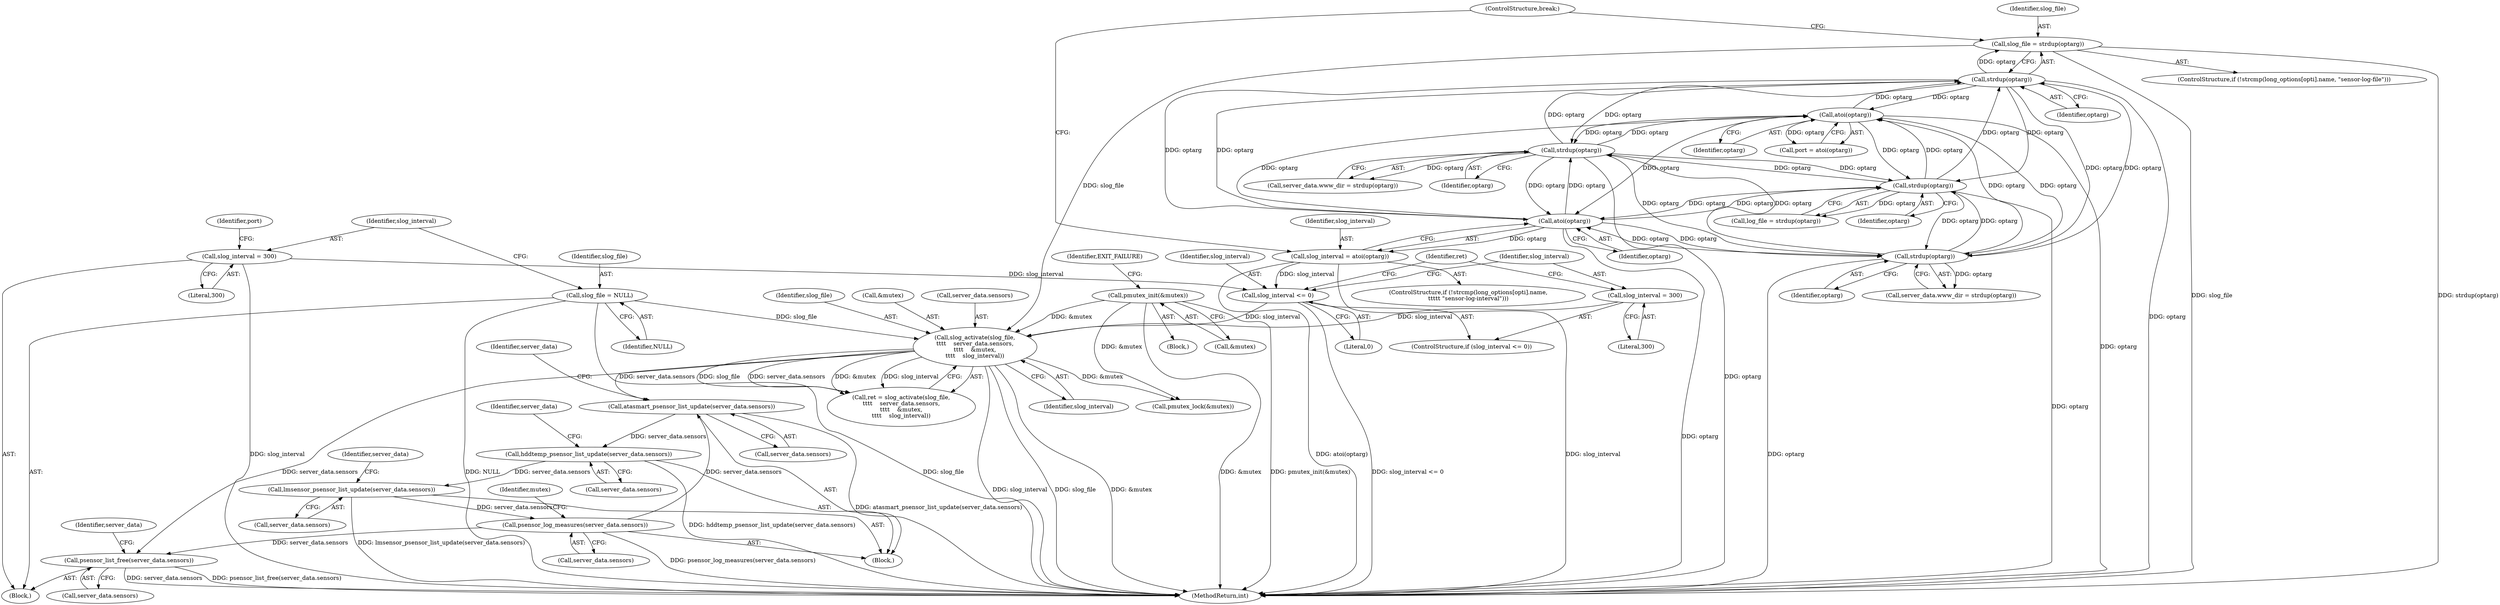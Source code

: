 digraph "0_wpitchoune_8b10426dcc0246c1712a99460dd470dcb1cc4d9c_0@API" {
"1000395" [label="(Call,psensor_list_free(server_data.sensors))"];
"1000341" [label="(Call,slog_activate(slog_file,\n\t\t\t\t    server_data.sensors,\n\t\t\t\t    &mutex,\n\t\t\t\t    slog_interval))"];
"1000226" [label="(Call,slog_file = strdup(optarg))"];
"1000228" [label="(Call,strdup(optarg))"];
"1000186" [label="(Call,atoi(optarg))"];
"1000178" [label="(Call,strdup(optarg))"];
"1000213" [label="(Call,strdup(optarg))"];
"1000242" [label="(Call,atoi(optarg))"];
"1000201" [label="(Call,strdup(optarg))"];
"1000142" [label="(Call,slog_file = NULL)"];
"1000283" [label="(Call,pmutex_init(&mutex))"];
"1000333" [label="(Call,slog_interval <= 0)"];
"1000145" [label="(Call,slog_interval = 300)"];
"1000240" [label="(Call,slog_interval = atoi(optarg))"];
"1000336" [label="(Call,slog_interval = 300)"];
"1000383" [label="(Call,psensor_log_measures(server_data.sensors))"];
"1000379" [label="(Call,lmsensor_psensor_list_update(server_data.sensors))"];
"1000375" [label="(Call,hddtemp_psensor_list_update(server_data.sensors))"];
"1000371" [label="(Call,atasmart_psensor_list_update(server_data.sensors))"];
"1000372" [label="(Call,server_data.sensors)"];
"1000375" [label="(Call,hddtemp_psensor_list_update(server_data.sensors))"];
"1000358" [label="(Block,)"];
"1000337" [label="(Identifier,slog_interval)"];
"1000244" [label="(ControlStructure,break;)"];
"1000240" [label="(Call,slog_interval = atoi(optarg))"];
"1000334" [label="(Identifier,slog_interval)"];
"1000241" [label="(Identifier,slog_interval)"];
"1000377" [label="(Identifier,server_data)"];
"1000174" [label="(Call,server_data.www_dir = strdup(optarg))"];
"1000385" [label="(Identifier,server_data)"];
"1000187" [label="(Identifier,optarg)"];
"1000144" [label="(Identifier,NULL)"];
"1000335" [label="(Literal,0)"];
"1000333" [label="(Call,slog_interval <= 0)"];
"1000381" [label="(Identifier,server_data)"];
"1000371" [label="(Call,atasmart_psensor_list_update(server_data.sensors))"];
"1000178" [label="(Call,strdup(optarg))"];
"1000389" [label="(Identifier,mutex)"];
"1000346" [label="(Call,&mutex)"];
"1000359" [label="(Call,pmutex_lock(&mutex))"];
"1000184" [label="(Call,port = atoi(optarg))"];
"1000401" [label="(Identifier,server_data)"];
"1000186" [label="(Call,atoi(optarg))"];
"1000142" [label="(Call,slog_file = NULL)"];
"1000343" [label="(Call,server_data.sensors)"];
"1000214" [label="(Identifier,optarg)"];
"1000340" [label="(Identifier,ret)"];
"1000379" [label="(Call,lmsensor_psensor_list_update(server_data.sensors))"];
"1000380" [label="(Call,server_data.sensors)"];
"1000348" [label="(Identifier,slog_interval)"];
"1000384" [label="(Call,server_data.sensors)"];
"1000226" [label="(Call,slog_file = strdup(optarg))"];
"1000231" [label="(ControlStructure,if (!strcmp(long_options[opti].name,\n\t\t\t\t\t \"sensor-log-interval\")))"];
"1000229" [label="(Identifier,optarg)"];
"1000341" [label="(Call,slog_activate(slog_file,\n\t\t\t\t    server_data.sensors,\n\t\t\t\t    &mutex,\n\t\t\t\t    slog_interval))"];
"1000336" [label="(Call,slog_interval = 300)"];
"1000228" [label="(Call,strdup(optarg))"];
"1000202" [label="(Identifier,optarg)"];
"1000149" [label="(Identifier,port)"];
"1000217" [label="(ControlStructure,if (!strcmp(long_options[opti].name, \"sensor-log-file\")))"];
"1000227" [label="(Identifier,slog_file)"];
"1000283" [label="(Call,pmutex_init(&mutex))"];
"1000287" [label="(Identifier,EXIT_FAILURE)"];
"1000146" [label="(Identifier,slog_interval)"];
"1000211" [label="(Call,log_file = strdup(optarg))"];
"1000104" [label="(Block,)"];
"1000396" [label="(Call,server_data.sensors)"];
"1000395" [label="(Call,psensor_list_free(server_data.sensors))"];
"1000143" [label="(Identifier,slog_file)"];
"1000417" [label="(MethodReturn,int)"];
"1000342" [label="(Identifier,slog_file)"];
"1000243" [label="(Identifier,optarg)"];
"1000201" [label="(Call,strdup(optarg))"];
"1000167" [label="(Block,)"];
"1000332" [label="(ControlStructure,if (slog_interval <= 0))"];
"1000145" [label="(Call,slog_interval = 300)"];
"1000179" [label="(Identifier,optarg)"];
"1000147" [label="(Literal,300)"];
"1000339" [label="(Call,ret = slog_activate(slog_file,\n\t\t\t\t    server_data.sensors,\n\t\t\t\t    &mutex,\n\t\t\t\t    slog_interval))"];
"1000284" [label="(Call,&mutex)"];
"1000338" [label="(Literal,300)"];
"1000242" [label="(Call,atoi(optarg))"];
"1000197" [label="(Call,server_data.www_dir = strdup(optarg))"];
"1000213" [label="(Call,strdup(optarg))"];
"1000383" [label="(Call,psensor_log_measures(server_data.sensors))"];
"1000376" [label="(Call,server_data.sensors)"];
"1000395" -> "1000104"  [label="AST: "];
"1000395" -> "1000396"  [label="CFG: "];
"1000396" -> "1000395"  [label="AST: "];
"1000401" -> "1000395"  [label="CFG: "];
"1000395" -> "1000417"  [label="DDG: server_data.sensors"];
"1000395" -> "1000417"  [label="DDG: psensor_list_free(server_data.sensors)"];
"1000341" -> "1000395"  [label="DDG: server_data.sensors"];
"1000383" -> "1000395"  [label="DDG: server_data.sensors"];
"1000341" -> "1000339"  [label="AST: "];
"1000341" -> "1000348"  [label="CFG: "];
"1000342" -> "1000341"  [label="AST: "];
"1000343" -> "1000341"  [label="AST: "];
"1000346" -> "1000341"  [label="AST: "];
"1000348" -> "1000341"  [label="AST: "];
"1000339" -> "1000341"  [label="CFG: "];
"1000341" -> "1000417"  [label="DDG: slog_interval"];
"1000341" -> "1000417"  [label="DDG: slog_file"];
"1000341" -> "1000417"  [label="DDG: &mutex"];
"1000341" -> "1000339"  [label="DDG: slog_file"];
"1000341" -> "1000339"  [label="DDG: server_data.sensors"];
"1000341" -> "1000339"  [label="DDG: &mutex"];
"1000341" -> "1000339"  [label="DDG: slog_interval"];
"1000226" -> "1000341"  [label="DDG: slog_file"];
"1000142" -> "1000341"  [label="DDG: slog_file"];
"1000283" -> "1000341"  [label="DDG: &mutex"];
"1000333" -> "1000341"  [label="DDG: slog_interval"];
"1000336" -> "1000341"  [label="DDG: slog_interval"];
"1000341" -> "1000359"  [label="DDG: &mutex"];
"1000341" -> "1000371"  [label="DDG: server_data.sensors"];
"1000226" -> "1000217"  [label="AST: "];
"1000226" -> "1000228"  [label="CFG: "];
"1000227" -> "1000226"  [label="AST: "];
"1000228" -> "1000226"  [label="AST: "];
"1000244" -> "1000226"  [label="CFG: "];
"1000226" -> "1000417"  [label="DDG: slog_file"];
"1000226" -> "1000417"  [label="DDG: strdup(optarg)"];
"1000228" -> "1000226"  [label="DDG: optarg"];
"1000228" -> "1000229"  [label="CFG: "];
"1000229" -> "1000228"  [label="AST: "];
"1000228" -> "1000417"  [label="DDG: optarg"];
"1000228" -> "1000178"  [label="DDG: optarg"];
"1000228" -> "1000186"  [label="DDG: optarg"];
"1000228" -> "1000201"  [label="DDG: optarg"];
"1000228" -> "1000213"  [label="DDG: optarg"];
"1000186" -> "1000228"  [label="DDG: optarg"];
"1000178" -> "1000228"  [label="DDG: optarg"];
"1000213" -> "1000228"  [label="DDG: optarg"];
"1000242" -> "1000228"  [label="DDG: optarg"];
"1000201" -> "1000228"  [label="DDG: optarg"];
"1000228" -> "1000242"  [label="DDG: optarg"];
"1000186" -> "1000184"  [label="AST: "];
"1000186" -> "1000187"  [label="CFG: "];
"1000187" -> "1000186"  [label="AST: "];
"1000184" -> "1000186"  [label="CFG: "];
"1000186" -> "1000417"  [label="DDG: optarg"];
"1000186" -> "1000178"  [label="DDG: optarg"];
"1000186" -> "1000184"  [label="DDG: optarg"];
"1000178" -> "1000186"  [label="DDG: optarg"];
"1000213" -> "1000186"  [label="DDG: optarg"];
"1000242" -> "1000186"  [label="DDG: optarg"];
"1000201" -> "1000186"  [label="DDG: optarg"];
"1000186" -> "1000201"  [label="DDG: optarg"];
"1000186" -> "1000213"  [label="DDG: optarg"];
"1000186" -> "1000242"  [label="DDG: optarg"];
"1000178" -> "1000174"  [label="AST: "];
"1000178" -> "1000179"  [label="CFG: "];
"1000179" -> "1000178"  [label="AST: "];
"1000174" -> "1000178"  [label="CFG: "];
"1000178" -> "1000417"  [label="DDG: optarg"];
"1000178" -> "1000174"  [label="DDG: optarg"];
"1000213" -> "1000178"  [label="DDG: optarg"];
"1000242" -> "1000178"  [label="DDG: optarg"];
"1000201" -> "1000178"  [label="DDG: optarg"];
"1000178" -> "1000201"  [label="DDG: optarg"];
"1000178" -> "1000213"  [label="DDG: optarg"];
"1000178" -> "1000242"  [label="DDG: optarg"];
"1000213" -> "1000211"  [label="AST: "];
"1000213" -> "1000214"  [label="CFG: "];
"1000214" -> "1000213"  [label="AST: "];
"1000211" -> "1000213"  [label="CFG: "];
"1000213" -> "1000417"  [label="DDG: optarg"];
"1000213" -> "1000201"  [label="DDG: optarg"];
"1000213" -> "1000211"  [label="DDG: optarg"];
"1000242" -> "1000213"  [label="DDG: optarg"];
"1000201" -> "1000213"  [label="DDG: optarg"];
"1000213" -> "1000242"  [label="DDG: optarg"];
"1000242" -> "1000240"  [label="AST: "];
"1000242" -> "1000243"  [label="CFG: "];
"1000243" -> "1000242"  [label="AST: "];
"1000240" -> "1000242"  [label="CFG: "];
"1000242" -> "1000417"  [label="DDG: optarg"];
"1000242" -> "1000201"  [label="DDG: optarg"];
"1000242" -> "1000240"  [label="DDG: optarg"];
"1000201" -> "1000242"  [label="DDG: optarg"];
"1000201" -> "1000197"  [label="AST: "];
"1000201" -> "1000202"  [label="CFG: "];
"1000202" -> "1000201"  [label="AST: "];
"1000197" -> "1000201"  [label="CFG: "];
"1000201" -> "1000417"  [label="DDG: optarg"];
"1000201" -> "1000197"  [label="DDG: optarg"];
"1000142" -> "1000104"  [label="AST: "];
"1000142" -> "1000144"  [label="CFG: "];
"1000143" -> "1000142"  [label="AST: "];
"1000144" -> "1000142"  [label="AST: "];
"1000146" -> "1000142"  [label="CFG: "];
"1000142" -> "1000417"  [label="DDG: NULL"];
"1000142" -> "1000417"  [label="DDG: slog_file"];
"1000283" -> "1000167"  [label="AST: "];
"1000283" -> "1000284"  [label="CFG: "];
"1000284" -> "1000283"  [label="AST: "];
"1000287" -> "1000283"  [label="CFG: "];
"1000283" -> "1000417"  [label="DDG: &mutex"];
"1000283" -> "1000417"  [label="DDG: pmutex_init(&mutex)"];
"1000283" -> "1000359"  [label="DDG: &mutex"];
"1000333" -> "1000332"  [label="AST: "];
"1000333" -> "1000335"  [label="CFG: "];
"1000334" -> "1000333"  [label="AST: "];
"1000335" -> "1000333"  [label="AST: "];
"1000337" -> "1000333"  [label="CFG: "];
"1000340" -> "1000333"  [label="CFG: "];
"1000333" -> "1000417"  [label="DDG: slog_interval <= 0"];
"1000145" -> "1000333"  [label="DDG: slog_interval"];
"1000240" -> "1000333"  [label="DDG: slog_interval"];
"1000145" -> "1000104"  [label="AST: "];
"1000145" -> "1000147"  [label="CFG: "];
"1000146" -> "1000145"  [label="AST: "];
"1000147" -> "1000145"  [label="AST: "];
"1000149" -> "1000145"  [label="CFG: "];
"1000145" -> "1000417"  [label="DDG: slog_interval"];
"1000240" -> "1000231"  [label="AST: "];
"1000241" -> "1000240"  [label="AST: "];
"1000244" -> "1000240"  [label="CFG: "];
"1000240" -> "1000417"  [label="DDG: atoi(optarg)"];
"1000240" -> "1000417"  [label="DDG: slog_interval"];
"1000336" -> "1000332"  [label="AST: "];
"1000336" -> "1000338"  [label="CFG: "];
"1000337" -> "1000336"  [label="AST: "];
"1000338" -> "1000336"  [label="AST: "];
"1000340" -> "1000336"  [label="CFG: "];
"1000383" -> "1000358"  [label="AST: "];
"1000383" -> "1000384"  [label="CFG: "];
"1000384" -> "1000383"  [label="AST: "];
"1000389" -> "1000383"  [label="CFG: "];
"1000383" -> "1000417"  [label="DDG: psensor_log_measures(server_data.sensors)"];
"1000383" -> "1000371"  [label="DDG: server_data.sensors"];
"1000379" -> "1000383"  [label="DDG: server_data.sensors"];
"1000379" -> "1000358"  [label="AST: "];
"1000379" -> "1000380"  [label="CFG: "];
"1000380" -> "1000379"  [label="AST: "];
"1000385" -> "1000379"  [label="CFG: "];
"1000379" -> "1000417"  [label="DDG: lmsensor_psensor_list_update(server_data.sensors)"];
"1000375" -> "1000379"  [label="DDG: server_data.sensors"];
"1000375" -> "1000358"  [label="AST: "];
"1000375" -> "1000376"  [label="CFG: "];
"1000376" -> "1000375"  [label="AST: "];
"1000381" -> "1000375"  [label="CFG: "];
"1000375" -> "1000417"  [label="DDG: hddtemp_psensor_list_update(server_data.sensors)"];
"1000371" -> "1000375"  [label="DDG: server_data.sensors"];
"1000371" -> "1000358"  [label="AST: "];
"1000371" -> "1000372"  [label="CFG: "];
"1000372" -> "1000371"  [label="AST: "];
"1000377" -> "1000371"  [label="CFG: "];
"1000371" -> "1000417"  [label="DDG: atasmart_psensor_list_update(server_data.sensors)"];
}
